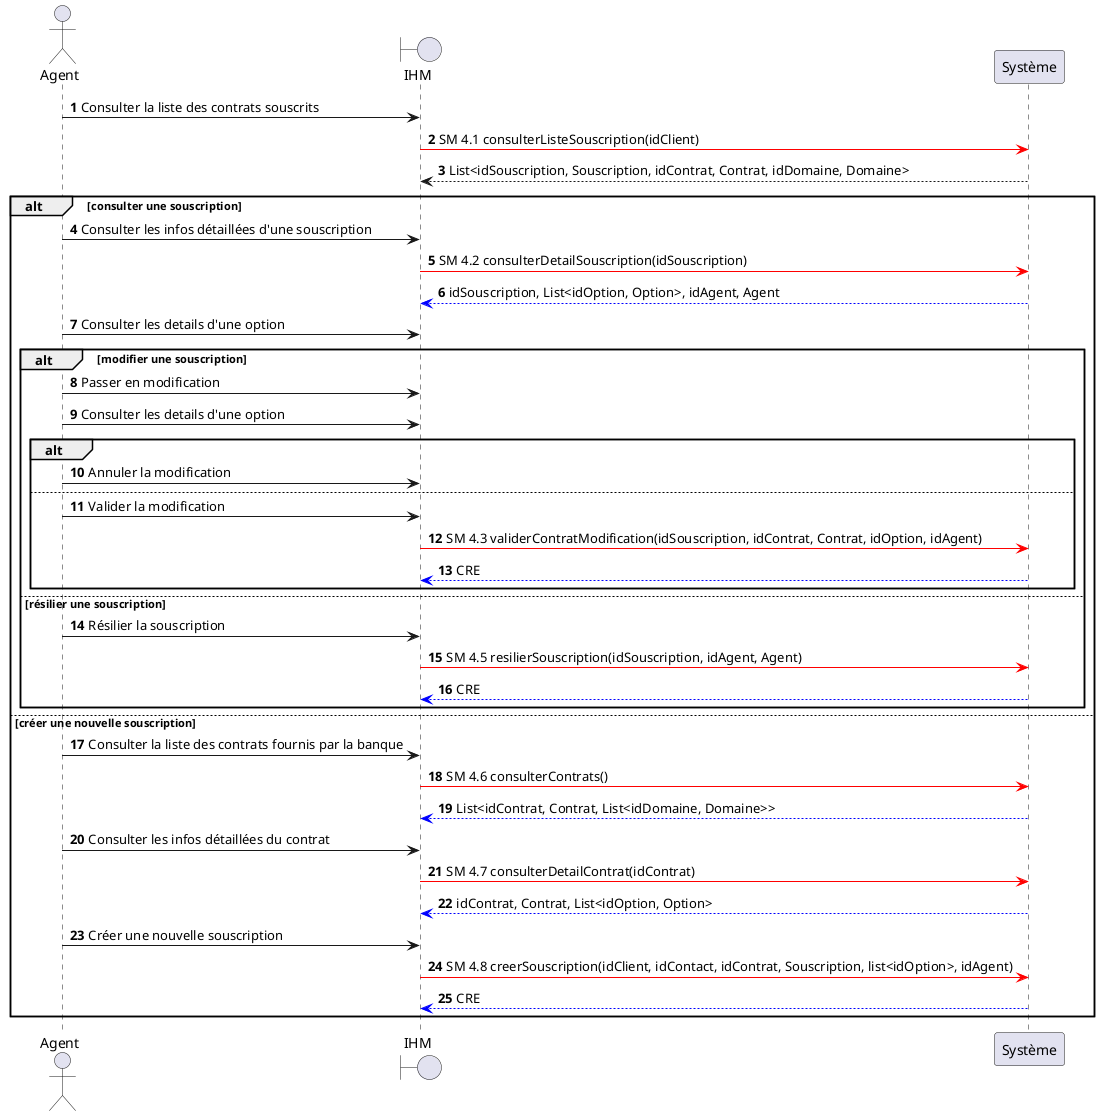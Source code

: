 @startuml
actor Agent
boundary IHM
autonumber
Agent -> IHM : Consulter la liste des contrats souscrits
IHM -[#red]> Système : SM 4.1 consulterListeSouscription(idClient)
Système --> IHM : List<idSouscription, Souscription, idContrat, Contrat, idDomaine, Domaine>

alt consulter une souscription
    Agent -> IHM : Consulter les infos détaillées d'une souscription
    IHM -[#red]> Système : SM 4.2 consulterDetailSouscription(idSouscription)
    Système -[#0000FF]-> IHM : idSouscription, List<idOption, Option>, idAgent, Agent
    Agent -> IHM : Consulter les details d'une option
    alt modifier une souscription
    Agent -> IHM : Passer en modification
    Agent -> IHM : Consulter les details d'une option
        alt
        Agent -> IHM : Annuler la modification
        else
        Agent -> IHM : Valider la modification
        IHM -[#red]> Système : SM 4.3 validerContratModification(idSouscription, idContrat, Contrat, idOption, idAgent)
        Système -[#0000FF]-> IHM : CRE
        end
    else résilier une souscription
    Agent -> IHM : Résilier la souscription
    IHM -[#red]> Système : SM 4.5 resilierSouscription(idSouscription, idAgent, Agent)
    Système -[#0000FF]-> IHM : CRE
    end
else créer une nouvelle souscription
    Agent -> IHM : Consulter la liste des contrats fournis par la banque
    IHM -[#red]> Système : SM 4.6 consulterContrats()
    Système -[#0000FF]-> IHM : List<idContrat, Contrat, List<idDomaine, Domaine>>

    Agent -> IHM : Consulter les infos détaillées du contrat
    IHM -[#red]> Système : SM 4.7 consulterDetailContrat(idContrat)
    Système -[#0000FF]-> IHM : idContrat, Contrat, List<idOption, Option>

    Agent -> IHM : Créer une nouvelle souscription
    IHM -[#red]> Système : SM 4.8 creerSouscription(idClient, idContact, idContrat, Souscription, list<idOption>, idAgent)
    Système -[#0000FF]-> IHM : CRE
end
@enduml